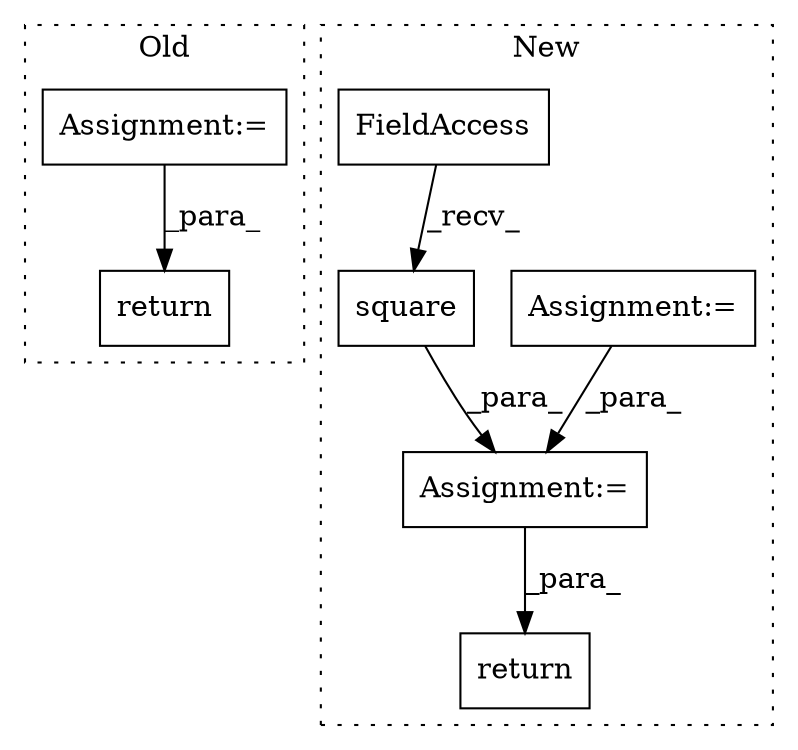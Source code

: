 digraph G {
subgraph cluster0 {
1 [label="return" a="41" s="26873" l="7" shape="box"];
5 [label="Assignment:=" a="7" s="26818" l="1" shape="box"];
label = "Old";
style="dotted";
}
subgraph cluster1 {
2 [label="square" a="32" s="26517,26533" l="7,1" shape="box"];
3 [label="Assignment:=" a="7" s="26670" l="1" shape="box"];
4 [label="return" a="41" s="26707" l="7" shape="box"];
6 [label="Assignment:=" a="7" s="26406" l="1" shape="box"];
7 [label="FieldAccess" a="22" s="26503" l="5" shape="box"];
label = "New";
style="dotted";
}
2 -> 3 [label="_para_"];
3 -> 4 [label="_para_"];
5 -> 1 [label="_para_"];
6 -> 3 [label="_para_"];
7 -> 2 [label="_recv_"];
}